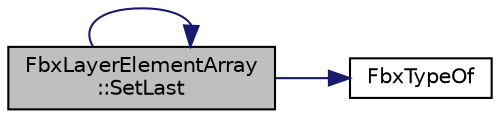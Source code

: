 digraph "FbxLayerElementArray::SetLast"
{
  edge [fontname="Helvetica",fontsize="10",labelfontname="Helvetica",labelfontsize="10"];
  node [fontname="Helvetica",fontsize="10",shape=record];
  rankdir="LR";
  Node150 [label="FbxLayerElementArray\l::SetLast",height=0.2,width=0.4,color="black", fillcolor="grey75", style="filled", fontcolor="black"];
  Node150 -> Node150 [color="midnightblue",fontsize="10",style="solid"];
  Node150 -> Node151 [color="midnightblue",fontsize="10",style="solid"];
  Node151 [label="FbxTypeOf",height=0.2,width=0.4,color="black", fillcolor="white", style="filled",URL="$fbxlayer_8h.html#a729662a11e394d8121317d19cb7c5fab"];
}
